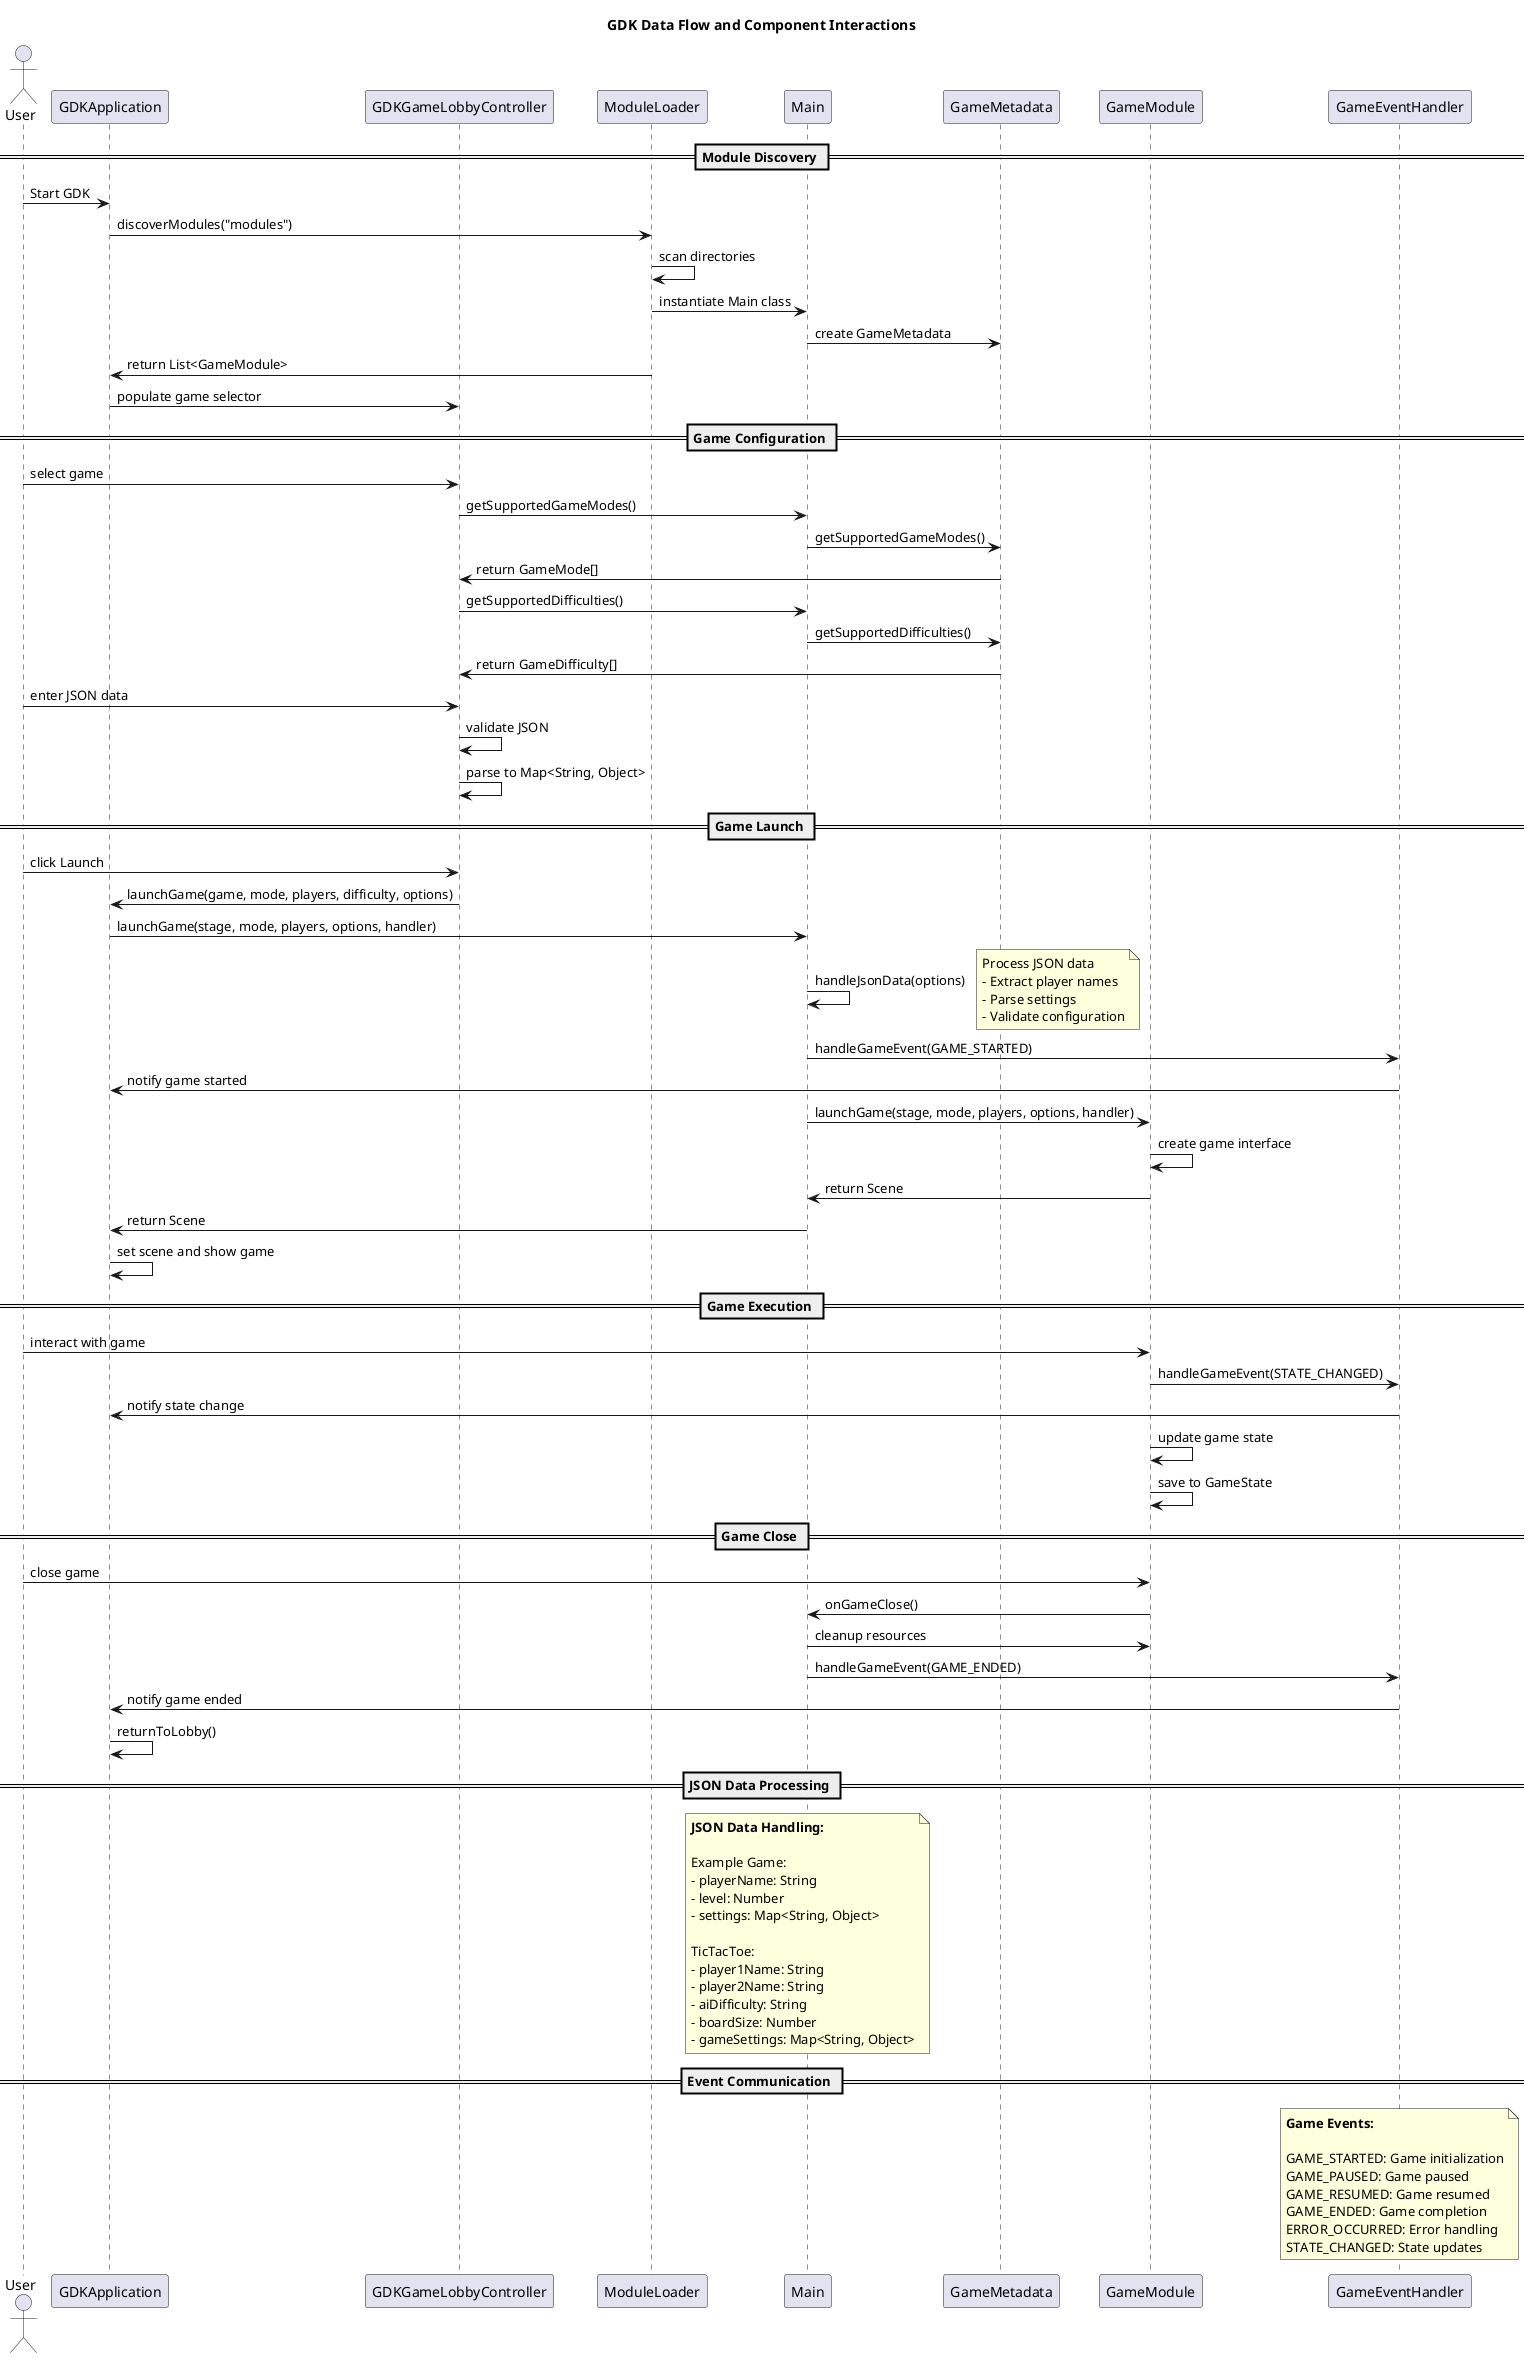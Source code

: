 @startuml

title GDK Data Flow and Component Interactions

actor User
participant "GDKApplication" as App
participant "GDKGameLobbyController" as Controller
participant "ModuleLoader" as Loader
participant "Main" as GameMain
participant "GameMetadata" as Metadata
participant "GameModule" as Game
participant "GameEventHandler" as Events

== Module Discovery ==
User -> App: Start GDK
App -> Loader: discoverModules("modules")
Loader -> Loader: scan directories
Loader -> GameMain: instantiate Main class
GameMain -> Metadata: create GameMetadata
Loader -> App: return List<GameModule>
App -> Controller: populate game selector

== Game Configuration ==
User -> Controller: select game
Controller -> GameMain: getSupportedGameModes()
GameMain -> Metadata: getSupportedGameModes()
Metadata -> Controller: return GameMode[]
Controller -> GameMain: getSupportedDifficulties()
GameMain -> Metadata: getSupportedDifficulties()
Metadata -> Controller: return GameDifficulty[]

User -> Controller: enter JSON data
Controller -> Controller: validate JSON
Controller -> Controller: parse to Map<String, Object>

== Game Launch ==
User -> Controller: click Launch
Controller -> App: launchGame(game, mode, players, difficulty, options)
App -> GameMain: launchGame(stage, mode, players, options, handler)
GameMain -> GameMain: handleJsonData(options)
note right: Process JSON data\n- Extract player names\n- Parse settings\n- Validate configuration

GameMain -> Events: handleGameEvent(GAME_STARTED)
Events -> App: notify game started

GameMain -> Game: launchGame(stage, mode, players, options, handler)
Game -> Game: create game interface
Game -> GameMain: return Scene
GameMain -> App: return Scene
App -> App: set scene and show game

== Game Execution ==
User -> Game: interact with game
Game -> Events: handleGameEvent(STATE_CHANGED)
Events -> App: notify state change

Game -> Game: update game state
Game -> Game: save to GameState

== Game Close ==
User -> Game: close game
Game -> GameMain: onGameClose()
GameMain -> Game: cleanup resources
GameMain -> Events: handleGameEvent(GAME_ENDED)
Events -> App: notify game ended
App -> App: returnToLobby()

== JSON Data Processing ==
note over GameMain
  **JSON Data Handling:**
  
  Example Game:
  - playerName: String
  - level: Number
  - settings: Map<String, Object>
  
  TicTacToe:
  - player1Name: String
  - player2Name: String
  - aiDifficulty: String
  - boardSize: Number
  - gameSettings: Map<String, Object>
end note

== Event Communication ==
note over Events
  **Game Events:**
  
  GAME_STARTED: Game initialization
  GAME_PAUSED: Game paused
  GAME_RESUMED: Game resumed
  GAME_ENDED: Game completion
  ERROR_OCCURRED: Error handling
  STATE_CHANGED: State updates
end note

@enduml 